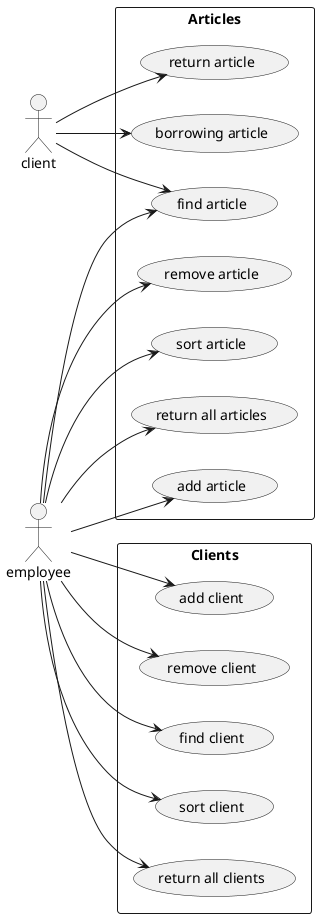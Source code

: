 @startuml
left to right direction

rectangle Articles {
(find article) as findArticle
(borrowing article) as borrowArticle
(return article) as returnArticle
(add article) as addArticle
(remove article) as removeArticle
(sort article) as sortArticle
(return all articles) as returnAllArticle
}

rectangle Clients {
(add client) as addClient
(remove client) as removeClient
(find client) as findClient
(sort client) as sortClient
(return all clients) as returnAllClients
}

client --> borrowArticle
client --> returnArticle
client --> findArticle

employee --> addArticle
employee --> removeArticle
employee --> findArticle
employee --> sortArticle
employee --> addClient
employee --> removeClient
employee --> findClient
employee --> sortClient
employee --> returnAllArticle
employee --> returnAllClients

@enduml